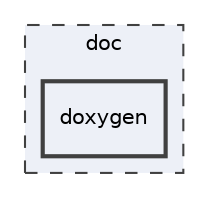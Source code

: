 digraph "doxygen"
{
 // LATEX_PDF_SIZE
  edge [fontname="Helvetica",fontsize="10",labelfontname="Helvetica",labelfontsize="10"];
  node [fontname="Helvetica",fontsize="10",shape=record];
  compound=true
  subgraph clusterdir_e68e8157741866f444e17edd764ebbae {
    graph [ bgcolor="#edf0f7", pencolor="grey25", style="filled,dashed,", label="doc", fontname="Helvetica", fontsize="10", URL="dir_e68e8157741866f444e17edd764ebbae.html"]
  dir_04f2ecc425faf0d475a3caf484e551f3 [shape=box, label="doxygen", style="filled,bold,", fillcolor="#edf0f7", color="grey25", URL="dir_04f2ecc425faf0d475a3caf484e551f3.html"];
  }
}
